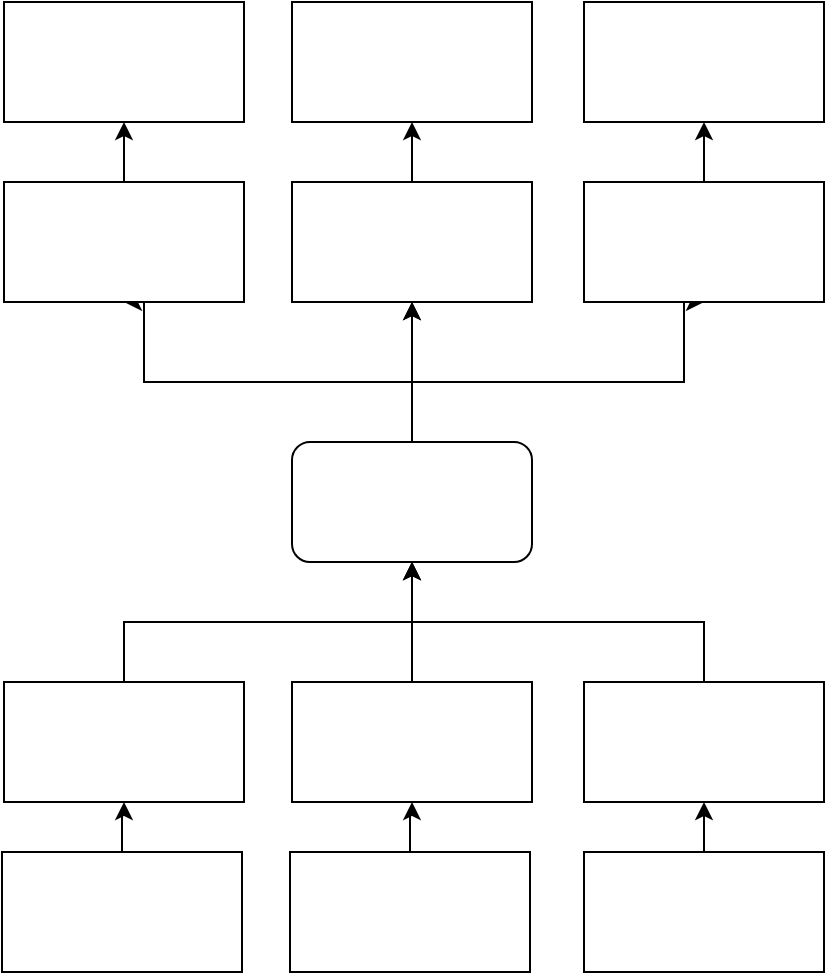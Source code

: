 <mxfile version="22.1.9" type="github">
  <diagram id="C5RBs43oDa-KdzZeNtuy" name="Page-1">
    <mxGraphModel dx="1004" dy="612" grid="1" gridSize="10" guides="1" tooltips="1" connect="1" arrows="1" fold="1" page="1" pageScale="1" pageWidth="827" pageHeight="1169" math="0" shadow="0">
      <root>
        <mxCell id="WIyWlLk6GJQsqaUBKTNV-0" />
        <mxCell id="WIyWlLk6GJQsqaUBKTNV-1" parent="WIyWlLk6GJQsqaUBKTNV-0" />
        <mxCell id="9lk2liJvD4DACIjj_4FK-3" style="edgeStyle=orthogonalEdgeStyle;rounded=0;orthogonalLoop=1;jettySize=auto;html=1;entryX=0.5;entryY=1;entryDx=0;entryDy=0;" edge="1" parent="WIyWlLk6GJQsqaUBKTNV-1" source="9lk2liJvD4DACIjj_4FK-0" target="9lk2liJvD4DACIjj_4FK-1">
          <mxGeometry relative="1" as="geometry">
            <Array as="points">
              <mxPoint x="414" y="350" />
              <mxPoint x="280" y="350" />
            </Array>
          </mxGeometry>
        </mxCell>
        <mxCell id="9lk2liJvD4DACIjj_4FK-6" style="edgeStyle=orthogonalEdgeStyle;rounded=0;orthogonalLoop=1;jettySize=auto;html=1;entryX=0.5;entryY=1;entryDx=0;entryDy=0;" edge="1" parent="WIyWlLk6GJQsqaUBKTNV-1" source="9lk2liJvD4DACIjj_4FK-0" target="9lk2liJvD4DACIjj_4FK-4">
          <mxGeometry relative="1" as="geometry" />
        </mxCell>
        <mxCell id="9lk2liJvD4DACIjj_4FK-7" style="edgeStyle=orthogonalEdgeStyle;rounded=0;orthogonalLoop=1;jettySize=auto;html=1;entryX=0.5;entryY=1;entryDx=0;entryDy=0;" edge="1" parent="WIyWlLk6GJQsqaUBKTNV-1" source="9lk2liJvD4DACIjj_4FK-0" target="9lk2liJvD4DACIjj_4FK-4">
          <mxGeometry relative="1" as="geometry" />
        </mxCell>
        <mxCell id="9lk2liJvD4DACIjj_4FK-9" style="edgeStyle=orthogonalEdgeStyle;rounded=0;orthogonalLoop=1;jettySize=auto;html=1;entryX=0.5;entryY=1;entryDx=0;entryDy=0;" edge="1" parent="WIyWlLk6GJQsqaUBKTNV-1" source="9lk2liJvD4DACIjj_4FK-0" target="9lk2liJvD4DACIjj_4FK-8">
          <mxGeometry relative="1" as="geometry">
            <Array as="points">
              <mxPoint x="414" y="350" />
              <mxPoint x="550" y="350" />
            </Array>
          </mxGeometry>
        </mxCell>
        <mxCell id="9lk2liJvD4DACIjj_4FK-0" value="" style="rounded=1;whiteSpace=wrap;html=1;" vertex="1" parent="WIyWlLk6GJQsqaUBKTNV-1">
          <mxGeometry x="354" y="380" width="120" height="60" as="geometry" />
        </mxCell>
        <mxCell id="9lk2liJvD4DACIjj_4FK-15" style="edgeStyle=orthogonalEdgeStyle;rounded=0;orthogonalLoop=1;jettySize=auto;html=1;" edge="1" parent="WIyWlLk6GJQsqaUBKTNV-1" source="9lk2liJvD4DACIjj_4FK-1" target="9lk2liJvD4DACIjj_4FK-11">
          <mxGeometry relative="1" as="geometry" />
        </mxCell>
        <mxCell id="9lk2liJvD4DACIjj_4FK-1" value="" style="rounded=0;whiteSpace=wrap;html=1;" vertex="1" parent="WIyWlLk6GJQsqaUBKTNV-1">
          <mxGeometry x="210" y="250" width="120" height="60" as="geometry" />
        </mxCell>
        <mxCell id="9lk2liJvD4DACIjj_4FK-14" style="edgeStyle=orthogonalEdgeStyle;rounded=0;orthogonalLoop=1;jettySize=auto;html=1;" edge="1" parent="WIyWlLk6GJQsqaUBKTNV-1" source="9lk2liJvD4DACIjj_4FK-4" target="9lk2liJvD4DACIjj_4FK-10">
          <mxGeometry relative="1" as="geometry" />
        </mxCell>
        <mxCell id="9lk2liJvD4DACIjj_4FK-4" value="" style="rounded=0;whiteSpace=wrap;html=1;" vertex="1" parent="WIyWlLk6GJQsqaUBKTNV-1">
          <mxGeometry x="354" y="250" width="120" height="60" as="geometry" />
        </mxCell>
        <mxCell id="9lk2liJvD4DACIjj_4FK-13" style="edgeStyle=orthogonalEdgeStyle;rounded=0;orthogonalLoop=1;jettySize=auto;html=1;entryX=0.5;entryY=1;entryDx=0;entryDy=0;" edge="1" parent="WIyWlLk6GJQsqaUBKTNV-1" source="9lk2liJvD4DACIjj_4FK-8" target="9lk2liJvD4DACIjj_4FK-12">
          <mxGeometry relative="1" as="geometry" />
        </mxCell>
        <mxCell id="9lk2liJvD4DACIjj_4FK-8" value="" style="rounded=0;whiteSpace=wrap;html=1;" vertex="1" parent="WIyWlLk6GJQsqaUBKTNV-1">
          <mxGeometry x="500" y="250" width="120" height="60" as="geometry" />
        </mxCell>
        <mxCell id="9lk2liJvD4DACIjj_4FK-10" value="" style="rounded=0;whiteSpace=wrap;html=1;" vertex="1" parent="WIyWlLk6GJQsqaUBKTNV-1">
          <mxGeometry x="354" y="160" width="120" height="60" as="geometry" />
        </mxCell>
        <mxCell id="9lk2liJvD4DACIjj_4FK-11" value="" style="rounded=0;whiteSpace=wrap;html=1;" vertex="1" parent="WIyWlLk6GJQsqaUBKTNV-1">
          <mxGeometry x="210" y="160" width="120" height="60" as="geometry" />
        </mxCell>
        <mxCell id="9lk2liJvD4DACIjj_4FK-12" value="" style="rounded=0;whiteSpace=wrap;html=1;" vertex="1" parent="WIyWlLk6GJQsqaUBKTNV-1">
          <mxGeometry x="500" y="160" width="120" height="60" as="geometry" />
        </mxCell>
        <mxCell id="9lk2liJvD4DACIjj_4FK-17" style="edgeStyle=orthogonalEdgeStyle;rounded=0;orthogonalLoop=1;jettySize=auto;html=1;entryX=0.5;entryY=1;entryDx=0;entryDy=0;" edge="1" parent="WIyWlLk6GJQsqaUBKTNV-1" source="9lk2liJvD4DACIjj_4FK-16" target="9lk2liJvD4DACIjj_4FK-0">
          <mxGeometry relative="1" as="geometry" />
        </mxCell>
        <mxCell id="9lk2liJvD4DACIjj_4FK-16" value="" style="rounded=0;whiteSpace=wrap;html=1;" vertex="1" parent="WIyWlLk6GJQsqaUBKTNV-1">
          <mxGeometry x="354" y="500" width="120" height="60" as="geometry" />
        </mxCell>
        <mxCell id="9lk2liJvD4DACIjj_4FK-24" style="edgeStyle=orthogonalEdgeStyle;rounded=0;orthogonalLoop=1;jettySize=auto;html=1;entryX=0.5;entryY=1;entryDx=0;entryDy=0;" edge="1" parent="WIyWlLk6GJQsqaUBKTNV-1" source="9lk2liJvD4DACIjj_4FK-18" target="9lk2liJvD4DACIjj_4FK-0">
          <mxGeometry relative="1" as="geometry">
            <Array as="points">
              <mxPoint x="560" y="470" />
              <mxPoint x="414" y="470" />
            </Array>
          </mxGeometry>
        </mxCell>
        <mxCell id="9lk2liJvD4DACIjj_4FK-18" value="" style="rounded=0;whiteSpace=wrap;html=1;" vertex="1" parent="WIyWlLk6GJQsqaUBKTNV-1">
          <mxGeometry x="500" y="500" width="120" height="60" as="geometry" />
        </mxCell>
        <mxCell id="9lk2liJvD4DACIjj_4FK-23" style="edgeStyle=orthogonalEdgeStyle;rounded=0;orthogonalLoop=1;jettySize=auto;html=1;entryX=0.5;entryY=1;entryDx=0;entryDy=0;" edge="1" parent="WIyWlLk6GJQsqaUBKTNV-1" source="9lk2liJvD4DACIjj_4FK-19" target="9lk2liJvD4DACIjj_4FK-0">
          <mxGeometry relative="1" as="geometry">
            <Array as="points">
              <mxPoint x="270" y="470" />
              <mxPoint x="414" y="470" />
            </Array>
          </mxGeometry>
        </mxCell>
        <mxCell id="9lk2liJvD4DACIjj_4FK-19" value="" style="rounded=0;whiteSpace=wrap;html=1;" vertex="1" parent="WIyWlLk6GJQsqaUBKTNV-1">
          <mxGeometry x="210" y="500" width="120" height="60" as="geometry" />
        </mxCell>
        <mxCell id="9lk2liJvD4DACIjj_4FK-26" style="edgeStyle=orthogonalEdgeStyle;rounded=0;orthogonalLoop=1;jettySize=auto;html=1;" edge="1" parent="WIyWlLk6GJQsqaUBKTNV-1" source="9lk2liJvD4DACIjj_4FK-20" target="9lk2liJvD4DACIjj_4FK-16">
          <mxGeometry relative="1" as="geometry" />
        </mxCell>
        <mxCell id="9lk2liJvD4DACIjj_4FK-20" value="" style="rounded=0;whiteSpace=wrap;html=1;" vertex="1" parent="WIyWlLk6GJQsqaUBKTNV-1">
          <mxGeometry x="353" y="585" width="120" height="60" as="geometry" />
        </mxCell>
        <mxCell id="9lk2liJvD4DACIjj_4FK-25" style="edgeStyle=orthogonalEdgeStyle;rounded=0;orthogonalLoop=1;jettySize=auto;html=1;" edge="1" parent="WIyWlLk6GJQsqaUBKTNV-1" source="9lk2liJvD4DACIjj_4FK-21" target="9lk2liJvD4DACIjj_4FK-18">
          <mxGeometry relative="1" as="geometry" />
        </mxCell>
        <mxCell id="9lk2liJvD4DACIjj_4FK-21" value="" style="rounded=0;whiteSpace=wrap;html=1;" vertex="1" parent="WIyWlLk6GJQsqaUBKTNV-1">
          <mxGeometry x="500" y="585" width="120" height="60" as="geometry" />
        </mxCell>
        <mxCell id="9lk2liJvD4DACIjj_4FK-27" style="edgeStyle=orthogonalEdgeStyle;rounded=0;orthogonalLoop=1;jettySize=auto;html=1;" edge="1" parent="WIyWlLk6GJQsqaUBKTNV-1" source="9lk2liJvD4DACIjj_4FK-22" target="9lk2liJvD4DACIjj_4FK-19">
          <mxGeometry relative="1" as="geometry" />
        </mxCell>
        <mxCell id="9lk2liJvD4DACIjj_4FK-22" value="" style="rounded=0;whiteSpace=wrap;html=1;" vertex="1" parent="WIyWlLk6GJQsqaUBKTNV-1">
          <mxGeometry x="209" y="585" width="120" height="60" as="geometry" />
        </mxCell>
      </root>
    </mxGraphModel>
  </diagram>
</mxfile>
